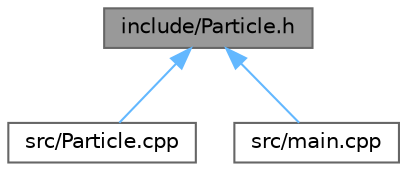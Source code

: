 digraph "include/Particle.h"
{
 // LATEX_PDF_SIZE
  bgcolor="transparent";
  edge [fontname=Helvetica,fontsize=10,labelfontname=Helvetica,labelfontsize=10];
  node [fontname=Helvetica,fontsize=10,shape=box,height=0.2,width=0.4];
  Node1 [id="Node000001",label="include/Particle.h",height=0.2,width=0.4,color="gray40", fillcolor="grey60", style="filled", fontcolor="black",tooltip="Declaración de la clase Particle."];
  Node1 -> Node2 [id="edge1_Node000001_Node000002",dir="back",color="steelblue1",style="solid",tooltip=" "];
  Node2 [id="Node000002",label="src/Particle.cpp",height=0.2,width=0.4,color="grey40", fillcolor="white", style="filled",URL="$_particle_8cpp.html",tooltip="Implementación de la clase Particle."];
  Node1 -> Node3 [id="edge2_Node000001_Node000003",dir="back",color="steelblue1",style="solid",tooltip=" "];
  Node3 [id="Node000003",label="src/main.cpp",height=0.2,width=0.4,color="grey40", fillcolor="white", style="filled",URL="$main_8cpp.html",tooltip="Punto de entrada principal para el simulador de partículas."];
}
